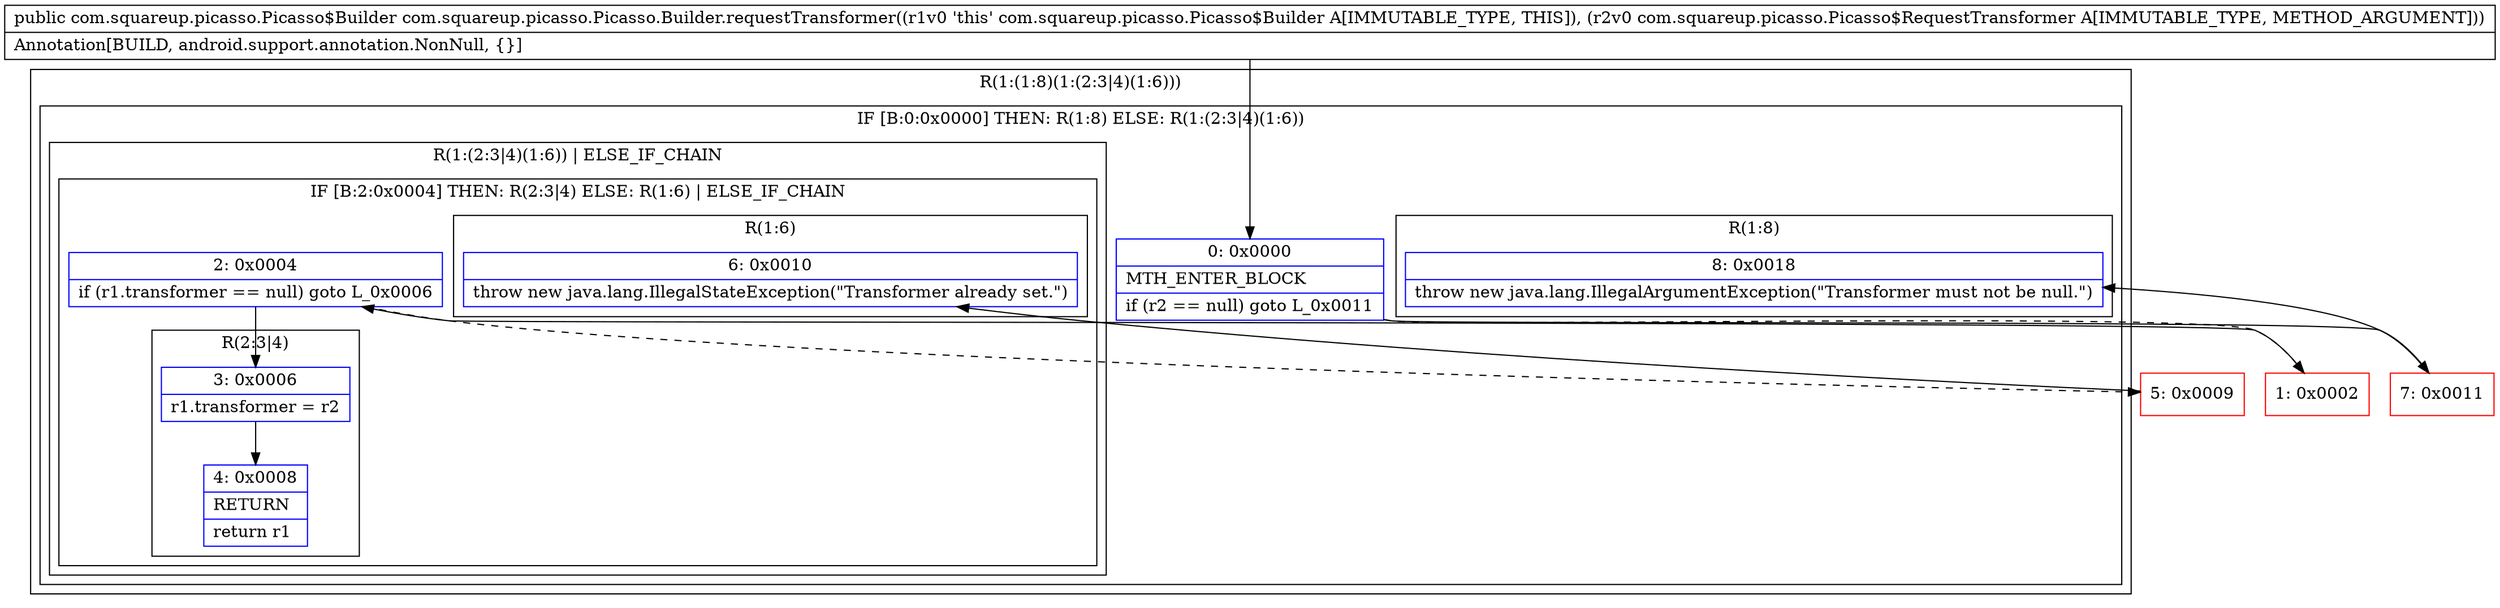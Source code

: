 digraph "CFG forcom.squareup.picasso.Picasso.Builder.requestTransformer(Lcom\/squareup\/picasso\/Picasso$RequestTransformer;)Lcom\/squareup\/picasso\/Picasso$Builder;" {
subgraph cluster_Region_385410198 {
label = "R(1:(1:8)(1:(2:3|4)(1:6)))";
node [shape=record,color=blue];
subgraph cluster_IfRegion_1425856701 {
label = "IF [B:0:0x0000] THEN: R(1:8) ELSE: R(1:(2:3|4)(1:6))";
node [shape=record,color=blue];
Node_0 [shape=record,label="{0\:\ 0x0000|MTH_ENTER_BLOCK\l|if (r2 == null) goto L_0x0011\l}"];
subgraph cluster_Region_1742580239 {
label = "R(1:8)";
node [shape=record,color=blue];
Node_8 [shape=record,label="{8\:\ 0x0018|throw new java.lang.IllegalArgumentException(\"Transformer must not be null.\")\l}"];
}
subgraph cluster_Region_1478079313 {
label = "R(1:(2:3|4)(1:6)) | ELSE_IF_CHAIN\l";
node [shape=record,color=blue];
subgraph cluster_IfRegion_152314000 {
label = "IF [B:2:0x0004] THEN: R(2:3|4) ELSE: R(1:6) | ELSE_IF_CHAIN\l";
node [shape=record,color=blue];
Node_2 [shape=record,label="{2\:\ 0x0004|if (r1.transformer == null) goto L_0x0006\l}"];
subgraph cluster_Region_1000286271 {
label = "R(2:3|4)";
node [shape=record,color=blue];
Node_3 [shape=record,label="{3\:\ 0x0006|r1.transformer = r2\l}"];
Node_4 [shape=record,label="{4\:\ 0x0008|RETURN\l|return r1\l}"];
}
subgraph cluster_Region_832069777 {
label = "R(1:6)";
node [shape=record,color=blue];
Node_6 [shape=record,label="{6\:\ 0x0010|throw new java.lang.IllegalStateException(\"Transformer already set.\")\l}"];
}
}
}
}
}
Node_1 [shape=record,color=red,label="{1\:\ 0x0002}"];
Node_5 [shape=record,color=red,label="{5\:\ 0x0009}"];
Node_7 [shape=record,color=red,label="{7\:\ 0x0011}"];
MethodNode[shape=record,label="{public com.squareup.picasso.Picasso$Builder com.squareup.picasso.Picasso.Builder.requestTransformer((r1v0 'this' com.squareup.picasso.Picasso$Builder A[IMMUTABLE_TYPE, THIS]), (r2v0 com.squareup.picasso.Picasso$RequestTransformer A[IMMUTABLE_TYPE, METHOD_ARGUMENT]))  | Annotation[BUILD, android.support.annotation.NonNull, \{\}]\l}"];
MethodNode -> Node_0;
Node_0 -> Node_1[style=dashed];
Node_0 -> Node_7;
Node_2 -> Node_3;
Node_2 -> Node_5[style=dashed];
Node_3 -> Node_4;
Node_1 -> Node_2;
Node_5 -> Node_6;
Node_7 -> Node_8;
}


